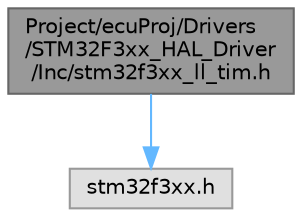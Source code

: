 digraph "Project/ecuProj/Drivers/STM32F3xx_HAL_Driver/Inc/stm32f3xx_ll_tim.h"
{
 // LATEX_PDF_SIZE
  bgcolor="transparent";
  edge [fontname=Helvetica,fontsize=10,labelfontname=Helvetica,labelfontsize=10];
  node [fontname=Helvetica,fontsize=10,shape=box,height=0.2,width=0.4];
  Node1 [id="Node000001",label="Project/ecuProj/Drivers\l/STM32F3xx_HAL_Driver\l/Inc/stm32f3xx_ll_tim.h",height=0.2,width=0.4,color="gray40", fillcolor="grey60", style="filled", fontcolor="black",tooltip="Header file of TIM LL module."];
  Node1 -> Node2 [id="edge1_Node000001_Node000002",color="steelblue1",style="solid",tooltip=" "];
  Node2 [id="Node000002",label="stm32f3xx.h",height=0.2,width=0.4,color="grey60", fillcolor="#E0E0E0", style="filled",tooltip=" "];
}
